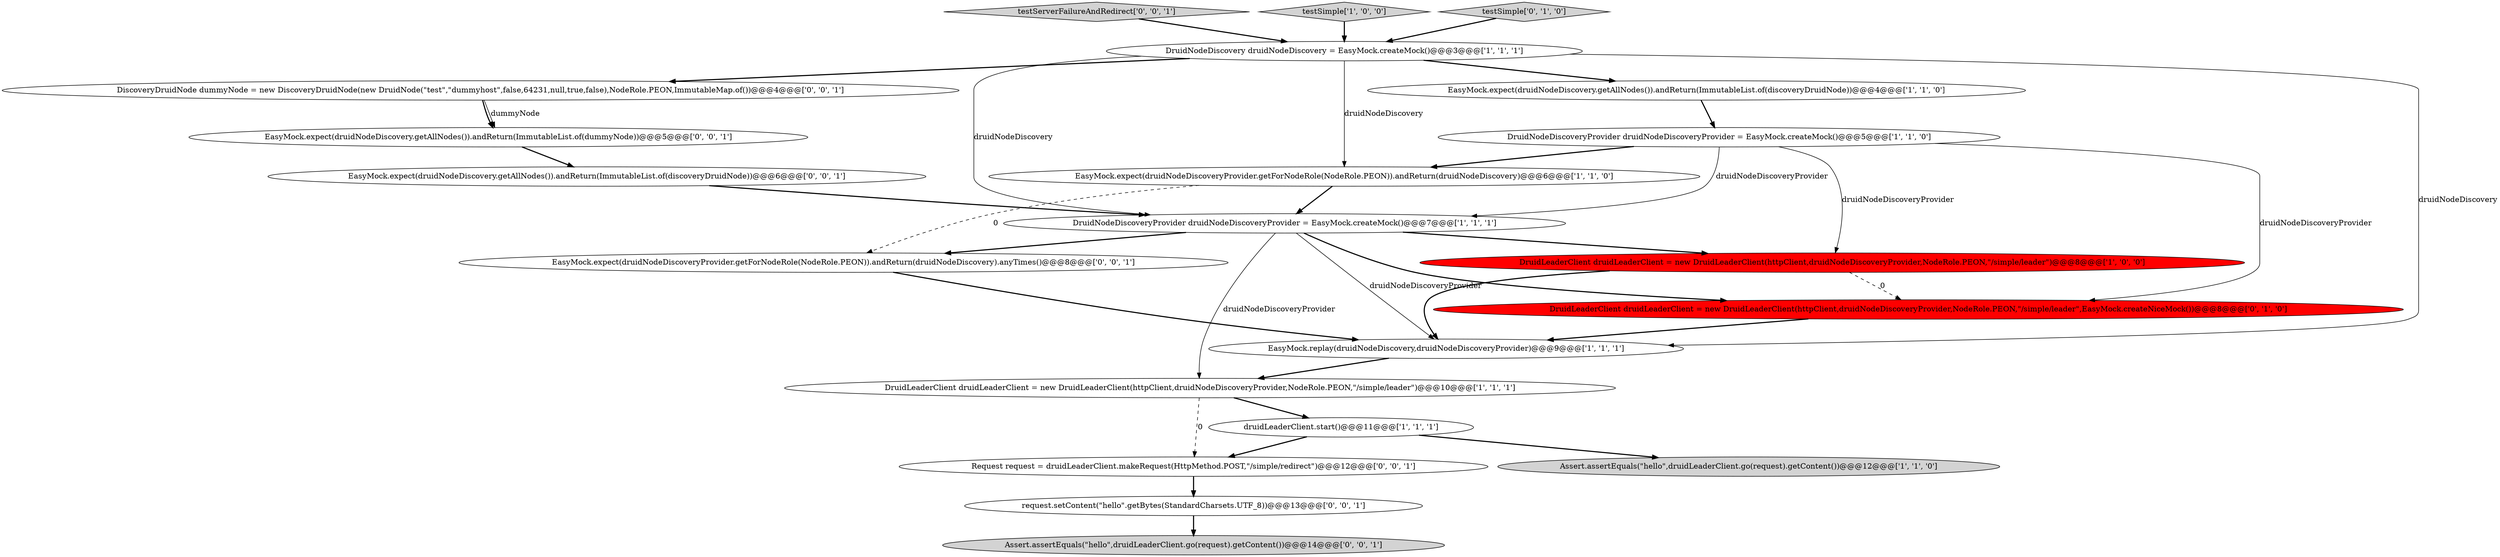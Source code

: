 digraph {
0 [style = filled, label = "EasyMock.replay(druidNodeDiscovery,druidNodeDiscoveryProvider)@@@9@@@['1', '1', '1']", fillcolor = white, shape = ellipse image = "AAA0AAABBB1BBB"];
4 [style = filled, label = "DruidLeaderClient druidLeaderClient = new DruidLeaderClient(httpClient,druidNodeDiscoveryProvider,NodeRole.PEON,\"/simple/leader\")@@@8@@@['1', '0', '0']", fillcolor = red, shape = ellipse image = "AAA1AAABBB1BBB"];
14 [style = filled, label = "EasyMock.expect(druidNodeDiscovery.getAllNodes()).andReturn(ImmutableList.of(dummyNode))@@@5@@@['0', '0', '1']", fillcolor = white, shape = ellipse image = "AAA0AAABBB3BBB"];
10 [style = filled, label = "EasyMock.expect(druidNodeDiscoveryProvider.getForNodeRole(NodeRole.PEON)).andReturn(druidNodeDiscovery)@@@6@@@['1', '1', '0']", fillcolor = white, shape = ellipse image = "AAA0AAABBB1BBB"];
17 [style = filled, label = "DiscoveryDruidNode dummyNode = new DiscoveryDruidNode(new DruidNode(\"test\",\"dummyhost\",false,64231,null,true,false),NodeRole.PEON,ImmutableMap.of())@@@4@@@['0', '0', '1']", fillcolor = white, shape = ellipse image = "AAA0AAABBB3BBB"];
5 [style = filled, label = "DruidLeaderClient druidLeaderClient = new DruidLeaderClient(httpClient,druidNodeDiscoveryProvider,NodeRole.PEON,\"/simple/leader\")@@@10@@@['1', '1', '1']", fillcolor = white, shape = ellipse image = "AAA0AAABBB1BBB"];
18 [style = filled, label = "EasyMock.expect(druidNodeDiscovery.getAllNodes()).andReturn(ImmutableList.of(discoveryDruidNode))@@@6@@@['0', '0', '1']", fillcolor = white, shape = ellipse image = "AAA0AAABBB3BBB"];
13 [style = filled, label = "testServerFailureAndRedirect['0', '0', '1']", fillcolor = lightgray, shape = diamond image = "AAA0AAABBB3BBB"];
8 [style = filled, label = "testSimple['1', '0', '0']", fillcolor = lightgray, shape = diamond image = "AAA0AAABBB1BBB"];
20 [style = filled, label = "Request request = druidLeaderClient.makeRequest(HttpMethod.POST,\"/simple/redirect\")@@@12@@@['0', '0', '1']", fillcolor = white, shape = ellipse image = "AAA0AAABBB3BBB"];
3 [style = filled, label = "DruidNodeDiscoveryProvider druidNodeDiscoveryProvider = EasyMock.createMock()@@@7@@@['1', '1', '1']", fillcolor = white, shape = ellipse image = "AAA0AAABBB1BBB"];
11 [style = filled, label = "DruidLeaderClient druidLeaderClient = new DruidLeaderClient(httpClient,druidNodeDiscoveryProvider,NodeRole.PEON,\"/simple/leader\",EasyMock.createNiceMock())@@@8@@@['0', '1', '0']", fillcolor = red, shape = ellipse image = "AAA1AAABBB2BBB"];
15 [style = filled, label = "EasyMock.expect(druidNodeDiscoveryProvider.getForNodeRole(NodeRole.PEON)).andReturn(druidNodeDiscovery).anyTimes()@@@8@@@['0', '0', '1']", fillcolor = white, shape = ellipse image = "AAA0AAABBB3BBB"];
9 [style = filled, label = "druidLeaderClient.start()@@@11@@@['1', '1', '1']", fillcolor = white, shape = ellipse image = "AAA0AAABBB1BBB"];
7 [style = filled, label = "Assert.assertEquals(\"hello\",druidLeaderClient.go(request).getContent())@@@12@@@['1', '1', '0']", fillcolor = lightgray, shape = ellipse image = "AAA0AAABBB1BBB"];
2 [style = filled, label = "DruidNodeDiscoveryProvider druidNodeDiscoveryProvider = EasyMock.createMock()@@@5@@@['1', '1', '0']", fillcolor = white, shape = ellipse image = "AAA0AAABBB1BBB"];
6 [style = filled, label = "EasyMock.expect(druidNodeDiscovery.getAllNodes()).andReturn(ImmutableList.of(discoveryDruidNode))@@@4@@@['1', '1', '0']", fillcolor = white, shape = ellipse image = "AAA0AAABBB1BBB"];
19 [style = filled, label = "request.setContent(\"hello\".getBytes(StandardCharsets.UTF_8))@@@13@@@['0', '0', '1']", fillcolor = white, shape = ellipse image = "AAA0AAABBB3BBB"];
16 [style = filled, label = "Assert.assertEquals(\"hello\",druidLeaderClient.go(request).getContent())@@@14@@@['0', '0', '1']", fillcolor = lightgray, shape = ellipse image = "AAA0AAABBB3BBB"];
1 [style = filled, label = "DruidNodeDiscovery druidNodeDiscovery = EasyMock.createMock()@@@3@@@['1', '1', '1']", fillcolor = white, shape = ellipse image = "AAA0AAABBB1BBB"];
12 [style = filled, label = "testSimple['0', '1', '0']", fillcolor = lightgray, shape = diamond image = "AAA0AAABBB2BBB"];
10->15 [style = dashed, label="0"];
18->3 [style = bold, label=""];
2->4 [style = solid, label="druidNodeDiscoveryProvider"];
5->9 [style = bold, label=""];
3->5 [style = solid, label="druidNodeDiscoveryProvider"];
17->14 [style = solid, label="dummyNode"];
1->10 [style = solid, label="druidNodeDiscovery"];
2->3 [style = solid, label="druidNodeDiscoveryProvider"];
1->0 [style = solid, label="druidNodeDiscovery"];
3->11 [style = bold, label=""];
10->3 [style = bold, label=""];
9->20 [style = bold, label=""];
1->3 [style = solid, label="druidNodeDiscovery"];
3->15 [style = bold, label=""];
2->11 [style = solid, label="druidNodeDiscoveryProvider"];
9->7 [style = bold, label=""];
2->10 [style = bold, label=""];
12->1 [style = bold, label=""];
3->4 [style = bold, label=""];
13->1 [style = bold, label=""];
1->17 [style = bold, label=""];
4->0 [style = bold, label=""];
19->16 [style = bold, label=""];
6->2 [style = bold, label=""];
5->20 [style = dashed, label="0"];
8->1 [style = bold, label=""];
11->0 [style = bold, label=""];
1->6 [style = bold, label=""];
17->14 [style = bold, label=""];
15->0 [style = bold, label=""];
14->18 [style = bold, label=""];
4->11 [style = dashed, label="0"];
20->19 [style = bold, label=""];
3->0 [style = solid, label="druidNodeDiscoveryProvider"];
0->5 [style = bold, label=""];
}

